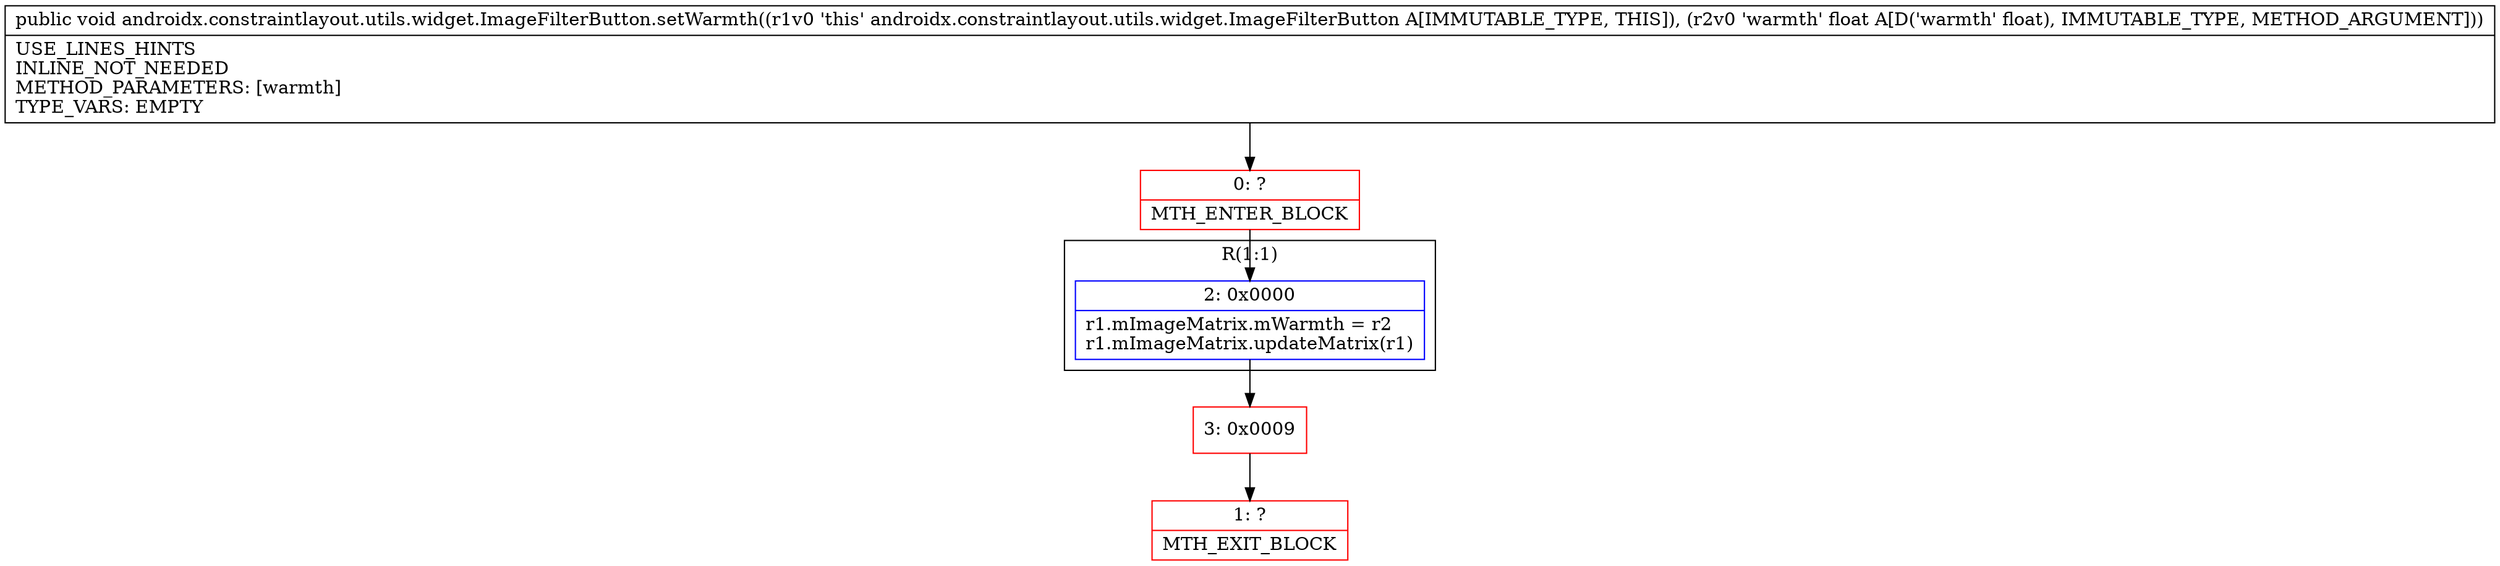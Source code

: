 digraph "CFG forandroidx.constraintlayout.utils.widget.ImageFilterButton.setWarmth(F)V" {
subgraph cluster_Region_776120082 {
label = "R(1:1)";
node [shape=record,color=blue];
Node_2 [shape=record,label="{2\:\ 0x0000|r1.mImageMatrix.mWarmth = r2\lr1.mImageMatrix.updateMatrix(r1)\l}"];
}
Node_0 [shape=record,color=red,label="{0\:\ ?|MTH_ENTER_BLOCK\l}"];
Node_3 [shape=record,color=red,label="{3\:\ 0x0009}"];
Node_1 [shape=record,color=red,label="{1\:\ ?|MTH_EXIT_BLOCK\l}"];
MethodNode[shape=record,label="{public void androidx.constraintlayout.utils.widget.ImageFilterButton.setWarmth((r1v0 'this' androidx.constraintlayout.utils.widget.ImageFilterButton A[IMMUTABLE_TYPE, THIS]), (r2v0 'warmth' float A[D('warmth' float), IMMUTABLE_TYPE, METHOD_ARGUMENT]))  | USE_LINES_HINTS\lINLINE_NOT_NEEDED\lMETHOD_PARAMETERS: [warmth]\lTYPE_VARS: EMPTY\l}"];
MethodNode -> Node_0;Node_2 -> Node_3;
Node_0 -> Node_2;
Node_3 -> Node_1;
}

